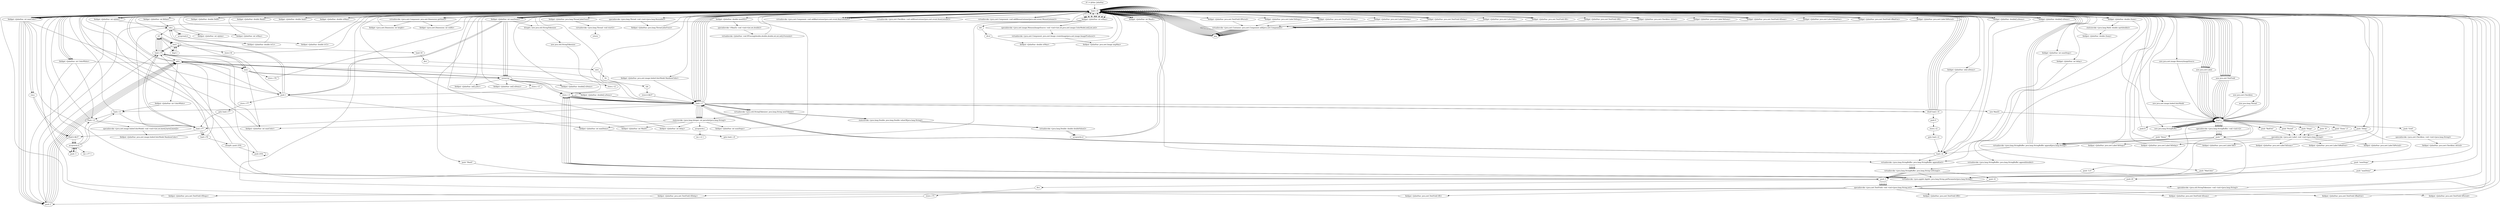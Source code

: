 digraph "" {
    "r0 := @this: JuliaStar"
    "load.r r0"
    "r0 := @this: JuliaStar"->"load.r r0";
    "load.r r0"->"load.r r0";
    "virtualinvoke <java.awt.Component: java.awt.Dimension getSize()>"
    "load.r r0"->"virtualinvoke <java.awt.Component: java.awt.Dimension getSize()>";
    "fieldget <java.awt.Dimension: int height>"
    "virtualinvoke <java.awt.Component: java.awt.Dimension getSize()>"->"fieldget <java.awt.Dimension: int height>";
    "fieldget <java.awt.Dimension: int height>"->"load.r r0";
    "fieldget <JuliaStar: int lbSize>"
    "load.r r0"->"fieldget <JuliaStar: int lbSize>";
    "sub.i"
    "fieldget <JuliaStar: int lbSize>"->"sub.i";
    "fieldput <JuliaStar: int wJulia>"
    "sub.i"->"fieldput <JuliaStar: int wJulia>";
    "fieldput <JuliaStar: int wJulia>"->"load.r r0";
    "load.r r0"->"load.r r0";
    "load.r r0"->"virtualinvoke <java.awt.Component: java.awt.Dimension getSize()>";
    "fieldget <java.awt.Dimension: int width>"
    "virtualinvoke <java.awt.Component: java.awt.Dimension getSize()>"->"fieldget <java.awt.Dimension: int width>";
    "fieldget <java.awt.Dimension: int width>"->"load.r r0";
    "fieldget <JuliaStar: int wJulia>"
    "load.r r0"->"fieldget <JuliaStar: int wJulia>";
    "fieldget <JuliaStar: int wJulia>"->"sub.i";
    "fieldput <JuliaStar: int wMan>"
    "sub.i"->"fieldput <JuliaStar: int wMan>";
    "fieldput <JuliaStar: int wMan>"->"load.r r0";
    "load.r r0"->"load.r r0";
    "load.r r0"->"fieldget <JuliaStar: int wJulia>";
    "fieldget <JuliaStar: int wJulia>"->"load.r r0";
    "load.r r0"->"fieldget <JuliaStar: int wJulia>";
    "push 2"
    "fieldget <JuliaStar: int wJulia>"->"push 2";
    "add.i"
    "push 2"->"add.i";
    "mul.i"
    "add.i"->"mul.i";
    "newarray"
    "mul.i"->"newarray";
    "fieldput <JuliaStar: int[] pArr>"
    "newarray"->"fieldput <JuliaStar: int[] pArr>";
    "fieldput <JuliaStar: int[] pArr>"->"load.r r0";
    "push \"MaxIt\""
    "load.r r0"->"push \"MaxIt\"";
    "virtualinvoke <java.applet.Applet: java.lang.String getParameter(java.lang.String)>"
    "push \"MaxIt\""->"virtualinvoke <java.applet.Applet: java.lang.String getParameter(java.lang.String)>";
    "store.r r1"
    "virtualinvoke <java.applet.Applet: java.lang.String getParameter(java.lang.String)>"->"store.r r1";
    "load.r r1"
    "store.r r1"->"load.r r1";
    "ifnull load.r r0"
    "load.r r1"->"ifnull load.r r0";
    "ifnull load.r r0"->"load.r r0";
    "load.r r0"->"load.r r1";
    "staticinvoke <java.lang.Integer: int parseInt(java.lang.String)>"
    "load.r r1"->"staticinvoke <java.lang.Integer: int parseInt(java.lang.String)>";
    "fieldput <JuliaStar: int MaxIt>"
    "staticinvoke <java.lang.Integer: int parseInt(java.lang.String)>"->"fieldput <JuliaStar: int MaxIt>";
    "fieldput <JuliaStar: int MaxIt>"->"load.r r0";
    "push \"MaxColor\""
    "load.r r0"->"push \"MaxColor\"";
    "push \"MaxColor\""->"virtualinvoke <java.applet.Applet: java.lang.String getParameter(java.lang.String)>";
    "virtualinvoke <java.applet.Applet: java.lang.String getParameter(java.lang.String)>"->"store.r r1";
    "store.r r1"->"load.r r1";
    "load.r r1"->"ifnull load.r r0";
    "ifnull load.r r0"->"load.r r0";
    "load.r r0"->"load.r r1";
    "load.r r1"->"staticinvoke <java.lang.Integer: int parseInt(java.lang.String)>";
    "fieldput <JuliaStar: int maxColor>"
    "staticinvoke <java.lang.Integer: int parseInt(java.lang.String)>"->"fieldput <JuliaStar: int maxColor>";
    "fieldput <JuliaStar: int maxColor>"->"load.r r0";
    "push \"Delay\""
    "load.r r0"->"push \"Delay\"";
    "push \"Delay\""->"virtualinvoke <java.applet.Applet: java.lang.String getParameter(java.lang.String)>";
    "virtualinvoke <java.applet.Applet: java.lang.String getParameter(java.lang.String)>"->"store.r r1";
    "store.r r1"->"load.r r1";
    "load.r r1"->"ifnull load.r r0";
    "ifnull load.r r0"->"load.r r0";
    "load.r r0"->"load.r r1";
    "load.r r1"->"staticinvoke <java.lang.Integer: int parseInt(java.lang.String)>";
    "fieldput <JuliaStar: int delay>"
    "staticinvoke <java.lang.Integer: int parseInt(java.lang.String)>"->"fieldput <JuliaStar: int delay>";
    "fieldput <JuliaStar: int delay>"->"load.r r0";
    "push \"numSteps\""
    "load.r r0"->"push \"numSteps\"";
    "push \"numSteps\""->"virtualinvoke <java.applet.Applet: java.lang.String getParameter(java.lang.String)>";
    "virtualinvoke <java.applet.Applet: java.lang.String getParameter(java.lang.String)>"->"store.r r1";
    "store.r r1"->"load.r r1";
    "load.r r1"->"ifnull load.r r0";
    "ifnull load.r r0"->"load.r r0";
    "load.r r0"->"load.r r1";
    "load.r r1"->"staticinvoke <java.lang.Integer: int parseInt(java.lang.String)>";
    "fieldput <JuliaStar: int numSteps>"
    "staticinvoke <java.lang.Integer: int parseInt(java.lang.String)>"->"fieldput <JuliaStar: int numSteps>";
    "fieldput <JuliaStar: int numSteps>"->"load.r r0";
    "push \"maxDemo\""
    "load.r r0"->"push \"maxDemo\"";
    "push \"maxDemo\""->"virtualinvoke <java.applet.Applet: java.lang.String getParameter(java.lang.String)>";
    "virtualinvoke <java.applet.Applet: java.lang.String getParameter(java.lang.String)>"->"store.r r1";
    "store.r r1"->"load.r r1";
    "load.r r1"->"ifnull load.r r0";
    "ifnull load.r r0"->"load.r r0";
    "load.r r0"->"load.r r1";
    "load.r r1"->"staticinvoke <java.lang.Integer: int parseInt(java.lang.String)>";
    "fieldput <JuliaStar: int maxDemo>"
    "staticinvoke <java.lang.Integer: int parseInt(java.lang.String)>"->"fieldput <JuliaStar: int maxDemo>";
    "goto load.r r0"
    "fieldput <JuliaStar: int maxDemo>"->"goto load.r r0";
    "goto load.r r0"->"load.r r0";
    "load.r r0"->"load.r r0";
    "fieldget <JuliaStar: int maxDemo>"
    "load.r r0"->"fieldget <JuliaStar: int maxDemo>";
    "fieldget <JuliaStar: int maxDemo>"->"newarray";
    "fieldput <JuliaStar: int[] nDemo>"
    "newarray"->"fieldput <JuliaStar: int[] nDemo>";
    "fieldput <JuliaStar: int[] nDemo>"->"load.r r0";
    "load.r r0"->"load.r r0";
    "load.r r0"->"fieldget <JuliaStar: int maxDemo>";
    "fieldget <JuliaStar: int maxDemo>"->"newarray";
    "fieldput <JuliaStar: double[] xDemo>"
    "newarray"->"fieldput <JuliaStar: double[] xDemo>";
    "fieldput <JuliaStar: double[] xDemo>"->"load.r r0";
    "load.r r0"->"load.r r0";
    "load.r r0"->"fieldget <JuliaStar: int maxDemo>";
    "fieldget <JuliaStar: int maxDemo>"->"newarray";
    "fieldput <JuliaStar: double[] yDemo>"
    "newarray"->"fieldput <JuliaStar: double[] yDemo>";
    "fieldput <JuliaStar: double[] yDemo>"->"load.r r1";
    "load.r r1"->"ifnull load.r r0";
    "push 0"
    "ifnull load.r r0"->"push 0";
    "store.i r2"
    "push 0"->"store.i r2";
    "goto load.i r2"
    "store.i r2"->"goto load.i r2";
    "load.i r2"
    "goto load.i r2"->"load.i r2";
    "load.i r2"->"load.r r0";
    "load.r r0"->"fieldget <JuliaStar: int maxDemo>";
    "ifcmplt.i new java.util.StringTokenizer"
    "fieldget <JuliaStar: int maxDemo>"->"ifcmplt.i new java.util.StringTokenizer";
    "ifcmplt.i new java.util.StringTokenizer"->"load.r r0";
    "load.r r0"->"load.r r0";
    "fieldget <JuliaStar: double[] xDemo>"
    "load.r r0"->"fieldget <JuliaStar: double[] xDemo>";
    "fieldget <JuliaStar: double[] xDemo>"->"load.r r0";
    "load.r r0"->"fieldget <JuliaStar: int maxDemo>";
    "push 1"
    "fieldget <JuliaStar: int maxDemo>"->"push 1";
    "push 1"->"sub.i";
    "arrayread.d"
    "sub.i"->"arrayread.d";
    "fieldput <JuliaStar: double trCr>"
    "arrayread.d"->"fieldput <JuliaStar: double trCr>";
    "fieldput <JuliaStar: double trCr>"->"load.r r0";
    "load.r r0"->"load.r r0";
    "fieldget <JuliaStar: double[] yDemo>"
    "load.r r0"->"fieldget <JuliaStar: double[] yDemo>";
    "fieldget <JuliaStar: double[] yDemo>"->"load.r r0";
    "load.r r0"->"fieldget <JuliaStar: int maxDemo>";
    "fieldget <JuliaStar: int maxDemo>"->"push 1";
    "push 1"->"sub.i";
    "sub.i"->"arrayread.d";
    "fieldput <JuliaStar: double trCi>"
    "arrayread.d"->"fieldput <JuliaStar: double trCi>";
    "fieldput <JuliaStar: double trCi>"->"load.r r0";
    "fieldget <JuliaStar: int maxColor>"
    "load.r r0"->"fieldget <JuliaStar: int maxColor>";
    "push 3"
    "fieldget <JuliaStar: int maxColor>"->"push 3";
    "div.i"
    "push 3"->"div.i";
    "store.i i75"
    "div.i"->"store.i i75";
    "store.i i75"->"push 2";
    "load.i i75"
    "push 2"->"load.i i75";
    "load.i i75"->"mul.i";
    "store.i i76"
    "mul.i"->"store.i i76";
    "store.i i76"->"load.r r0";
    "load.r r0"->"push 3";
    "push 3"->"load.i i75";
    "load.i i75"->"mul.i";
    "mul.i"->"fieldput <JuliaStar: int maxColor>";
    "fieldput <JuliaStar: int maxColor>"->"load.i i75";
    "i2l"
    "load.i i75"->"i2l";
    "i2l"->"load.i i75";
    "load.i i75"->"i2l";
    "mul.l"
    "i2l"->"mul.l";
    "mul.l"->"load.i i75";
    "load.i i75"->"i2l";
    "i2l"->"mul.l";
    "mul.l"->"load.i i75";
    "load.i i75"->"i2l";
    "i2l"->"mul.l";
    "store.l l0"
    "mul.l"->"store.l l0";
    "store.l l0"->"load.r r0";
    "load.r r0"->"fieldget <JuliaStar: int maxColor>";
    "fieldget <JuliaStar: int maxColor>"->"push 2";
    "push 2"->"add.i";
    "add.i"->"newarray";
    "newarray"->"store.r r1";
    "store.r r1"->"load.r r0";
    "load.r r0"->"fieldget <JuliaStar: int maxColor>";
    "fieldget <JuliaStar: int maxColor>"->"push 2";
    "push 2"->"add.i";
    "add.i"->"newarray";
    "store.r r2"
    "newarray"->"store.r r2";
    "store.r r2"->"load.r r0";
    "load.r r0"->"fieldget <JuliaStar: int maxColor>";
    "fieldget <JuliaStar: int maxColor>"->"push 2";
    "push 2"->"add.i";
    "add.i"->"newarray";
    "store.r r3"
    "newarray"->"store.r r3";
    "store.r r3"->"push 1";
    "store.i i77"
    "push 1"->"store.i i77";
    "goto load.i i77"
    "store.i i77"->"goto load.i i77";
    "load.i i77"
    "goto load.i i77"->"load.i i77";
    "load.i i76"
    "load.i i77"->"load.i i76";
    "ifcmplt.i push 255L"
    "load.i i76"->"ifcmplt.i push 255L";
    "ifcmplt.i push 255L"->"load.r r0";
    "load.r r0"->"load.r r0";
    "load.r r0"->"fieldget <JuliaStar: int maxColor>";
    "fieldget <JuliaStar: int maxColor>"->"push 1";
    "push 1"->"add.i";
    "fieldput <JuliaStar: int ColorWhite>"
    "add.i"->"fieldput <JuliaStar: int ColorWhite>";
    "load.r r3"
    "fieldput <JuliaStar: int ColorWhite>"->"load.r r3";
    "load.r r3"->"load.r r0";
    "fieldget <JuliaStar: int ColorWhite>"
    "load.r r0"->"fieldget <JuliaStar: int ColorWhite>";
    "load.r r2"
    "fieldget <JuliaStar: int ColorWhite>"->"load.r r2";
    "load.r r2"->"load.r r0";
    "load.r r0"->"fieldget <JuliaStar: int ColorWhite>";
    "fieldget <JuliaStar: int ColorWhite>"->"load.r r1";
    "load.r r1"->"load.r r0";
    "load.r r0"->"fieldget <JuliaStar: int ColorWhite>";
    "push -1"
    "fieldget <JuliaStar: int ColorWhite>"->"push -1";
    "arraywrite.b"
    "push -1"->"arraywrite.b";
    "arraywrite.b"->"push -1";
    "push -1"->"arraywrite.b";
    "arraywrite.b"->"push -1";
    "push -1"->"arraywrite.b";
    "arraywrite.b"->"load.r r0";
    "new java.awt.image.IndexColorModel"
    "load.r r0"->"new java.awt.image.IndexColorModel";
    "dup1.r"
    "new java.awt.image.IndexColorModel"->"dup1.r";
    "push 8"
    "dup1.r"->"push 8";
    "push 8"->"load.r r0";
    "load.r r0"->"fieldget <JuliaStar: int maxColor>";
    "fieldget <JuliaStar: int maxColor>"->"push 2";
    "push 2"->"add.i";
    "add.i"->"load.r r1";
    "load.r r1"->"load.r r3";
    "load.r r3"->"load.r r2";
    "specialinvoke <java.awt.image.IndexColorModel: void <init>(int,int,byte[],byte[],byte[])>"
    "load.r r2"->"specialinvoke <java.awt.image.IndexColorModel: void <init>(int,int,byte[],byte[],byte[])>";
    "fieldput <JuliaStar: java.awt.image.IndexColorModel RainbowColor>"
    "specialinvoke <java.awt.image.IndexColorModel: void <init>(int,int,byte[],byte[],byte[])>"->"fieldput <JuliaStar: java.awt.image.IndexColorModel RainbowColor>";
    "fieldput <JuliaStar: java.awt.image.IndexColorModel RainbowColor>"->"load.r r0";
    "load.r r0"->"load.r r0";
    "fieldget <JuliaStar: double DelR>"
    "load.r r0"->"fieldget <JuliaStar: double DelR>";
    "fieldget <JuliaStar: double DelR>"->"load.r r0";
    "fieldget <JuliaStar: int wMan>"
    "load.r r0"->"fieldget <JuliaStar: int wMan>";
    "i2d"
    "fieldget <JuliaStar: int wMan>"->"i2d";
    "div.d"
    "i2d"->"div.d";
    "fieldput <JuliaStar: double stMan>"
    "div.d"->"fieldput <JuliaStar: double stMan>";
    "fieldput <JuliaStar: double stMan>"->"load.r r0";
    "load.r r0"->"load.r r0";
    "fieldget <JuliaStar: double Rmid>"
    "load.r r0"->"fieldget <JuliaStar: double Rmid>";
    "fieldget <JuliaStar: double Rmid>"->"load.r r0";
    "fieldget <JuliaStar: double Imid>"
    "load.r r0"->"fieldget <JuliaStar: double Imid>";
    "fieldget <JuliaStar: double Imid>"->"load.r r0";
    "fieldget <JuliaStar: double stMan>"
    "load.r r0"->"fieldget <JuliaStar: double stMan>";
    "fieldget <JuliaStar: double stMan>"->"load.r r0";
    "load.r r0"->"fieldget <JuliaStar: int wMan>";
    "fieldget <JuliaStar: int wMan>"->"load.r r0";
    "load.r r0"->"fieldget <JuliaStar: int wMan>";
    "fieldget <JuliaStar: int wMan>"->"load.r r0";
    "load.r r0"->"fieldget <JuliaStar: int wMan>";
    "fieldget <JuliaStar: int wMan>"->"load.r r0";
    "load.r r0"->"fieldget <JuliaStar: int wMan>";
    "fieldget <JuliaStar: int wMan>"->"push 2";
    "push 2"->"add.i";
    "add.i"->"mul.i";
    "mul.i"->"newarray";
    "newarray"->"store.r r1";
    "store.r r1"->"load.r r1";
    "new ManZ2"
    "load.r r1"->"new ManZ2";
    "new ManZ2"->"dup1.r";
    "dup1.r"->"load.r r0";
    "fieldget <JuliaStar: int MaxIt>"
    "load.r r0"->"fieldget <JuliaStar: int MaxIt>";
    "fieldget <JuliaStar: int MaxIt>"->"load.r r0";
    "load.r r0"->"fieldget <JuliaStar: int maxColor>";
    "fieldget <JuliaStar: int maxColor>"->"load.r r0";
    "fieldget <JuliaStar: double maxIZI2>"
    "load.r r0"->"fieldget <JuliaStar: double maxIZI2>";
    "specialinvoke <ManZ2: void <init>(int,int,double)>"
    "fieldget <JuliaStar: double maxIZI2>"->"specialinvoke <ManZ2: void <init>(int,int,double)>";
    "virtualinvoke <JuliaStar: void BTracing(double,double,double,int,int,int[],Formula)>"
    "specialinvoke <ManZ2: void <init>(int,int,double)>"->"virtualinvoke <JuliaStar: void BTracing(double,double,double,int,int,int[],Formula)>";
    "virtualinvoke <JuliaStar: void BTracing(double,double,double,int,int,int[],Formula)>"->"load.r r0";
    "load.r r0"->"load.r r0";
    "new java.awt.image.MemoryImageSource"
    "load.r r0"->"new java.awt.image.MemoryImageSource";
    "new java.awt.image.MemoryImageSource"->"dup1.r";
    "dup1.r"->"load.r r0";
    "load.r r0"->"fieldget <JuliaStar: int wMan>";
    "fieldget <JuliaStar: int wMan>"->"load.r r0";
    "load.r r0"->"fieldget <JuliaStar: int wMan>";
    "fieldget <JuliaStar: int wMan>"->"load.r r0";
    "fieldget <JuliaStar: java.awt.image.IndexColorModel RainbowColor>"
    "load.r r0"->"fieldget <JuliaStar: java.awt.image.IndexColorModel RainbowColor>";
    "fieldget <JuliaStar: java.awt.image.IndexColorModel RainbowColor>"->"load.r r1";
    "load.r r1"->"load.r r0";
    "load.r r0"->"fieldget <JuliaStar: int wMan>";
    "fieldget <JuliaStar: int wMan>"->"load.r r0";
    "load.r r0"->"fieldget <JuliaStar: int wMan>";
    "specialinvoke <java.awt.image.MemoryImageSource: void <init>(int,int,java.awt.image.ColorModel,int[],int,int)>"
    "fieldget <JuliaStar: int wMan>"->"specialinvoke <java.awt.image.MemoryImageSource: void <init>(int,int,java.awt.image.ColorModel,int[],int,int)>";
    "virtualinvoke <java.awt.Component: java.awt.Image createImage(java.awt.image.ImageProducer)>"
    "specialinvoke <java.awt.image.MemoryImageSource: void <init>(int,int,java.awt.image.ColorModel,int[],int,int)>"->"virtualinvoke <java.awt.Component: java.awt.Image createImage(java.awt.image.ImageProducer)>";
    "fieldput <JuliaStar: java.awt.Image imgMan>"
    "virtualinvoke <java.awt.Component: java.awt.Image createImage(java.awt.image.ImageProducer)>"->"fieldput <JuliaStar: java.awt.Image imgMan>";
    "fieldput <JuliaStar: java.awt.Image imgMan>"->"load.r r0";
    "new java.awt.Label"
    "load.r r0"->"new java.awt.Label";
    "new java.awt.Label"->"dup1.r";
    "push \"Steps\""
    "dup1.r"->"push \"Steps\"";
    "specialinvoke <java.awt.Label: void <init>(java.lang.String)>"
    "push \"Steps\""->"specialinvoke <java.awt.Label: void <init>(java.lang.String)>";
    "fieldput <JuliaStar: java.awt.Label lbSteps>"
    "specialinvoke <java.awt.Label: void <init>(java.lang.String)>"->"fieldput <JuliaStar: java.awt.Label lbSteps>";
    "fieldput <JuliaStar: java.awt.Label lbSteps>"->"load.r r0";
    "load.r r0"->"load.r r0";
    "fieldget <JuliaStar: java.awt.Label lbSteps>"
    "load.r r0"->"fieldget <JuliaStar: java.awt.Label lbSteps>";
    "virtualinvoke <java.awt.Container: java.awt.Component add(java.awt.Component)>"
    "fieldget <JuliaStar: java.awt.Label lbSteps>"->"virtualinvoke <java.awt.Container: java.awt.Component add(java.awt.Component)>";
    "pop"
    "virtualinvoke <java.awt.Container: java.awt.Component add(java.awt.Component)>"->"pop";
    "pop"->"load.r r0";
    "new java.awt.TextField"
    "load.r r0"->"new java.awt.TextField";
    "new java.awt.TextField"->"dup1.r";
    "new java.lang.StringBuffer"
    "dup1.r"->"new java.lang.StringBuffer";
    "new java.lang.StringBuffer"->"dup1.r";
    "specialinvoke <java.lang.StringBuffer: void <init>()>"
    "dup1.r"->"specialinvoke <java.lang.StringBuffer: void <init>()>";
    "push \"\""
    "specialinvoke <java.lang.StringBuffer: void <init>()>"->"push \"\"";
    "virtualinvoke <java.lang.StringBuffer: java.lang.StringBuffer append(java.lang.String)>"
    "push \"\""->"virtualinvoke <java.lang.StringBuffer: java.lang.StringBuffer append(java.lang.String)>";
    "virtualinvoke <java.lang.StringBuffer: java.lang.StringBuffer append(java.lang.String)>"->"load.r r0";
    "fieldget <JuliaStar: int numSteps>"
    "load.r r0"->"fieldget <JuliaStar: int numSteps>";
    "virtualinvoke <java.lang.StringBuffer: java.lang.StringBuffer append(int)>"
    "fieldget <JuliaStar: int numSteps>"->"virtualinvoke <java.lang.StringBuffer: java.lang.StringBuffer append(int)>";
    "virtualinvoke <java.lang.StringBuffer: java.lang.String toString()>"
    "virtualinvoke <java.lang.StringBuffer: java.lang.StringBuffer append(int)>"->"virtualinvoke <java.lang.StringBuffer: java.lang.String toString()>";
    "virtualinvoke <java.lang.StringBuffer: java.lang.String toString()>"->"push 3";
    "specialinvoke <java.awt.TextField: void <init>(java.lang.String,int)>"
    "push 3"->"specialinvoke <java.awt.TextField: void <init>(java.lang.String,int)>";
    "fieldput <JuliaStar: java.awt.TextField tfSteps>"
    "specialinvoke <java.awt.TextField: void <init>(java.lang.String,int)>"->"fieldput <JuliaStar: java.awt.TextField tfSteps>";
    "fieldput <JuliaStar: java.awt.TextField tfSteps>"->"load.r r0";
    "load.r r0"->"load.r r0";
    "fieldget <JuliaStar: java.awt.TextField tfSteps>"
    "load.r r0"->"fieldget <JuliaStar: java.awt.TextField tfSteps>";
    "fieldget <JuliaStar: java.awt.TextField tfSteps>"->"virtualinvoke <java.awt.Container: java.awt.Component add(java.awt.Component)>";
    "virtualinvoke <java.awt.Container: java.awt.Component add(java.awt.Component)>"->"pop";
    "pop"->"load.r r0";
    "load.r r0"->"new java.awt.Label";
    "new java.awt.Label"->"dup1.r";
    "dup1.r"->"push \"Delay\"";
    "push \"Delay\""->"specialinvoke <java.awt.Label: void <init>(java.lang.String)>";
    "fieldput <JuliaStar: java.awt.Label lbDelay>"
    "specialinvoke <java.awt.Label: void <init>(java.lang.String)>"->"fieldput <JuliaStar: java.awt.Label lbDelay>";
    "fieldput <JuliaStar: java.awt.Label lbDelay>"->"load.r r0";
    "load.r r0"->"load.r r0";
    "fieldget <JuliaStar: java.awt.Label lbDelay>"
    "load.r r0"->"fieldget <JuliaStar: java.awt.Label lbDelay>";
    "fieldget <JuliaStar: java.awt.Label lbDelay>"->"virtualinvoke <java.awt.Container: java.awt.Component add(java.awt.Component)>";
    "virtualinvoke <java.awt.Container: java.awt.Component add(java.awt.Component)>"->"pop";
    "pop"->"load.r r0";
    "load.r r0"->"new java.awt.TextField";
    "new java.awt.TextField"->"dup1.r";
    "dup1.r"->"new java.lang.StringBuffer";
    "new java.lang.StringBuffer"->"dup1.r";
    "dup1.r"->"specialinvoke <java.lang.StringBuffer: void <init>()>";
    "specialinvoke <java.lang.StringBuffer: void <init>()>"->"push \"\"";
    "push \"\""->"virtualinvoke <java.lang.StringBuffer: java.lang.StringBuffer append(java.lang.String)>";
    "virtualinvoke <java.lang.StringBuffer: java.lang.StringBuffer append(java.lang.String)>"->"load.r r0";
    "fieldget <JuliaStar: int delay>"
    "load.r r0"->"fieldget <JuliaStar: int delay>";
    "fieldget <JuliaStar: int delay>"->"virtualinvoke <java.lang.StringBuffer: java.lang.StringBuffer append(int)>";
    "virtualinvoke <java.lang.StringBuffer: java.lang.StringBuffer append(int)>"->"virtualinvoke <java.lang.StringBuffer: java.lang.String toString()>";
    "virtualinvoke <java.lang.StringBuffer: java.lang.String toString()>"->"push 3";
    "push 3"->"specialinvoke <java.awt.TextField: void <init>(java.lang.String,int)>";
    "fieldput <JuliaStar: java.awt.TextField tfDelay>"
    "specialinvoke <java.awt.TextField: void <init>(java.lang.String,int)>"->"fieldput <JuliaStar: java.awt.TextField tfDelay>";
    "fieldput <JuliaStar: java.awt.TextField tfDelay>"->"load.r r0";
    "load.r r0"->"load.r r0";
    "fieldget <JuliaStar: java.awt.TextField tfDelay>"
    "load.r r0"->"fieldget <JuliaStar: java.awt.TextField tfDelay>";
    "fieldget <JuliaStar: java.awt.TextField tfDelay>"->"virtualinvoke <java.awt.Container: java.awt.Component add(java.awt.Component)>";
    "virtualinvoke <java.awt.Container: java.awt.Component add(java.awt.Component)>"->"pop";
    "pop"->"load.r r0";
    "load.r r0"->"new java.awt.Label";
    "new java.awt.Label"->"dup1.r";
    "push \"It\""
    "dup1.r"->"push \"It\"";
    "push \"It\""->"specialinvoke <java.awt.Label: void <init>(java.lang.String)>";
    "fieldput <JuliaStar: java.awt.Label lbIt>"
    "specialinvoke <java.awt.Label: void <init>(java.lang.String)>"->"fieldput <JuliaStar: java.awt.Label lbIt>";
    "fieldput <JuliaStar: java.awt.Label lbIt>"->"load.r r0";
    "load.r r0"->"load.r r0";
    "fieldget <JuliaStar: java.awt.Label lbIt>"
    "load.r r0"->"fieldget <JuliaStar: java.awt.Label lbIt>";
    "fieldget <JuliaStar: java.awt.Label lbIt>"->"virtualinvoke <java.awt.Container: java.awt.Component add(java.awt.Component)>";
    "virtualinvoke <java.awt.Container: java.awt.Component add(java.awt.Component)>"->"pop";
    "pop"->"load.r r0";
    "load.r r0"->"new java.awt.TextField";
    "new java.awt.TextField"->"dup1.r";
    "dup1.r"->"new java.lang.StringBuffer";
    "new java.lang.StringBuffer"->"dup1.r";
    "dup1.r"->"specialinvoke <java.lang.StringBuffer: void <init>()>";
    "specialinvoke <java.lang.StringBuffer: void <init>()>"->"push \"\"";
    "push \"\""->"virtualinvoke <java.lang.StringBuffer: java.lang.StringBuffer append(java.lang.String)>";
    "virtualinvoke <java.lang.StringBuffer: java.lang.StringBuffer append(java.lang.String)>"->"load.r r0";
    "load.r r0"->"fieldget <JuliaStar: int MaxIt>";
    "fieldget <JuliaStar: int MaxIt>"->"virtualinvoke <java.lang.StringBuffer: java.lang.StringBuffer append(int)>";
    "virtualinvoke <java.lang.StringBuffer: java.lang.StringBuffer append(int)>"->"virtualinvoke <java.lang.StringBuffer: java.lang.String toString()>";
    "virtualinvoke <java.lang.StringBuffer: java.lang.String toString()>"->"push 3";
    "push 3"->"specialinvoke <java.awt.TextField: void <init>(java.lang.String,int)>";
    "fieldput <JuliaStar: java.awt.TextField tfIt>"
    "specialinvoke <java.awt.TextField: void <init>(java.lang.String,int)>"->"fieldput <JuliaStar: java.awt.TextField tfIt>";
    "fieldput <JuliaStar: java.awt.TextField tfIt>"->"load.r r0";
    "load.r r0"->"load.r r0";
    "fieldget <JuliaStar: java.awt.TextField tfIt>"
    "load.r r0"->"fieldget <JuliaStar: java.awt.TextField tfIt>";
    "fieldget <JuliaStar: java.awt.TextField tfIt>"->"virtualinvoke <java.awt.Container: java.awt.Component add(java.awt.Component)>";
    "virtualinvoke <java.awt.Container: java.awt.Component add(java.awt.Component)>"->"pop";
    "pop"->"load.r r0";
    "load.r r0"->"new java.awt.TextField";
    "new java.awt.TextField"->"dup1.r";
    "dup1.r"->"push \"\"";
    "push 20"
    "push \"\""->"push 20";
    "push 20"->"specialinvoke <java.awt.TextField: void <init>(java.lang.String,int)>";
    "fieldput <JuliaStar: java.awt.TextField tfRI>"
    "specialinvoke <java.awt.TextField: void <init>(java.lang.String,int)>"->"fieldput <JuliaStar: java.awt.TextField tfRI>";
    "fieldput <JuliaStar: java.awt.TextField tfRI>"->"load.r r0";
    "load.r r0"->"load.r r0";
    "fieldget <JuliaStar: java.awt.TextField tfRI>"
    "load.r r0"->"fieldget <JuliaStar: java.awt.TextField tfRI>";
    "fieldget <JuliaStar: java.awt.TextField tfRI>"->"virtualinvoke <java.awt.Container: java.awt.Component add(java.awt.Component)>";
    "virtualinvoke <java.awt.Container: java.awt.Component add(java.awt.Component)>"->"pop";
    "pop"->"load.r r0";
    "new java.awt.Checkbox"
    "load.r r0"->"new java.awt.Checkbox";
    "new java.awt.Checkbox"->"dup1.r";
    "push \"Grid\""
    "dup1.r"->"push \"Grid\"";
    "specialinvoke <java.awt.Checkbox: void <init>(java.lang.String)>"
    "push \"Grid\""->"specialinvoke <java.awt.Checkbox: void <init>(java.lang.String)>";
    "fieldput <JuliaStar: java.awt.Checkbox cbGrid>"
    "specialinvoke <java.awt.Checkbox: void <init>(java.lang.String)>"->"fieldput <JuliaStar: java.awt.Checkbox cbGrid>";
    "fieldput <JuliaStar: java.awt.Checkbox cbGrid>"->"load.r r0";
    "load.r r0"->"load.r r0";
    "fieldget <JuliaStar: java.awt.Checkbox cbGrid>"
    "load.r r0"->"fieldget <JuliaStar: java.awt.Checkbox cbGrid>";
    "fieldget <JuliaStar: java.awt.Checkbox cbGrid>"->"virtualinvoke <java.awt.Container: java.awt.Component add(java.awt.Component)>";
    "virtualinvoke <java.awt.Container: java.awt.Component add(java.awt.Component)>"->"pop";
    "pop"->"load.r r0";
    "load.r r0"->"new java.awt.Label";
    "new java.awt.Label"->"dup1.r";
    "push \"Zoom^2\""
    "dup1.r"->"push \"Zoom^2\"";
    "push \"Zoom^2\""->"specialinvoke <java.awt.Label: void <init>(java.lang.String)>";
    "fieldput <JuliaStar: java.awt.Label lbZoom>"
    "specialinvoke <java.awt.Label: void <init>(java.lang.String)>"->"fieldput <JuliaStar: java.awt.Label lbZoom>";
    "fieldput <JuliaStar: java.awt.Label lbZoom>"->"load.r r0";
    "load.r r0"->"load.r r0";
    "fieldget <JuliaStar: java.awt.Label lbZoom>"
    "load.r r0"->"fieldget <JuliaStar: java.awt.Label lbZoom>";
    "fieldget <JuliaStar: java.awt.Label lbZoom>"->"virtualinvoke <java.awt.Container: java.awt.Component add(java.awt.Component)>";
    "virtualinvoke <java.awt.Container: java.awt.Component add(java.awt.Component)>"->"pop";
    "pop"->"load.r r0";
    "load.r r0"->"new java.awt.TextField";
    "new java.awt.TextField"->"dup1.r";
    "dup1.r"->"new java.lang.StringBuffer";
    "new java.lang.StringBuffer"->"dup1.r";
    "dup1.r"->"specialinvoke <java.lang.StringBuffer: void <init>()>";
    "specialinvoke <java.lang.StringBuffer: void <init>()>"->"push \"\"";
    "push \"\""->"virtualinvoke <java.lang.StringBuffer: java.lang.StringBuffer append(java.lang.String)>";
    "virtualinvoke <java.lang.StringBuffer: java.lang.StringBuffer append(java.lang.String)>"->"load.r r0";
    "fieldget <JuliaStar: double Zoom>"
    "load.r r0"->"fieldget <JuliaStar: double Zoom>";
    "virtualinvoke <java.lang.StringBuffer: java.lang.StringBuffer append(double)>"
    "fieldget <JuliaStar: double Zoom>"->"virtualinvoke <java.lang.StringBuffer: java.lang.StringBuffer append(double)>";
    "virtualinvoke <java.lang.StringBuffer: java.lang.StringBuffer append(double)>"->"virtualinvoke <java.lang.StringBuffer: java.lang.String toString()>";
    "push 10"
    "virtualinvoke <java.lang.StringBuffer: java.lang.String toString()>"->"push 10";
    "push 10"->"specialinvoke <java.awt.TextField: void <init>(java.lang.String,int)>";
    "fieldput <JuliaStar: java.awt.TextField tfZoom>"
    "specialinvoke <java.awt.TextField: void <init>(java.lang.String,int)>"->"fieldput <JuliaStar: java.awt.TextField tfZoom>";
    "fieldput <JuliaStar: java.awt.TextField tfZoom>"->"load.r r0";
    "load.r r0"->"load.r r0";
    "fieldget <JuliaStar: java.awt.TextField tfZoom>"
    "load.r r0"->"fieldget <JuliaStar: java.awt.TextField tfZoom>";
    "fieldget <JuliaStar: java.awt.TextField tfZoom>"->"virtualinvoke <java.awt.Container: java.awt.Component add(java.awt.Component)>";
    "virtualinvoke <java.awt.Container: java.awt.Component add(java.awt.Component)>"->"pop";
    "pop"->"load.r r0";
    "load.r r0"->"load.r r0";
    "load.r r0"->"fieldget <JuliaStar: double Zoom>";
    "staticinvoke <java.lang.Math: double sqrt(double)>"
    "fieldget <JuliaStar: double Zoom>"->"staticinvoke <java.lang.Math: double sqrt(double)>";
    "fieldput <JuliaStar: double Zoom>"
    "staticinvoke <java.lang.Math: double sqrt(double)>"->"fieldput <JuliaStar: double Zoom>";
    "fieldput <JuliaStar: double Zoom>"->"load.r r0";
    "load.r r0"->"new java.awt.Label";
    "new java.awt.Label"->"dup1.r";
    "push \"BailOut\""
    "dup1.r"->"push \"BailOut\"";
    "push \"BailOut\""->"specialinvoke <java.awt.Label: void <init>(java.lang.String)>";
    "fieldput <JuliaStar: java.awt.Label lbBailOut>"
    "specialinvoke <java.awt.Label: void <init>(java.lang.String)>"->"fieldput <JuliaStar: java.awt.Label lbBailOut>";
    "fieldput <JuliaStar: java.awt.Label lbBailOut>"->"load.r r0";
    "load.r r0"->"load.r r0";
    "fieldget <JuliaStar: java.awt.Label lbBailOut>"
    "load.r r0"->"fieldget <JuliaStar: java.awt.Label lbBailOut>";
    "fieldget <JuliaStar: java.awt.Label lbBailOut>"->"virtualinvoke <java.awt.Container: java.awt.Component add(java.awt.Component)>";
    "virtualinvoke <java.awt.Container: java.awt.Component add(java.awt.Component)>"->"pop";
    "pop"->"load.r r0";
    "load.r r0"->"new java.awt.TextField";
    "new java.awt.TextField"->"dup1.r";
    "push \"2.0\""
    "dup1.r"->"push \"2.0\"";
    "push \"2.0\""->"push 3";
    "push 3"->"specialinvoke <java.awt.TextField: void <init>(java.lang.String,int)>";
    "fieldput <JuliaStar: java.awt.TextField tfBailOut>"
    "specialinvoke <java.awt.TextField: void <init>(java.lang.String,int)>"->"fieldput <JuliaStar: java.awt.TextField tfBailOut>";
    "fieldput <JuliaStar: java.awt.TextField tfBailOut>"->"load.r r0";
    "load.r r0"->"load.r r0";
    "fieldget <JuliaStar: java.awt.TextField tfBailOut>"
    "load.r r0"->"fieldget <JuliaStar: java.awt.TextField tfBailOut>";
    "fieldget <JuliaStar: java.awt.TextField tfBailOut>"->"virtualinvoke <java.awt.Container: java.awt.Component add(java.awt.Component)>";
    "virtualinvoke <java.awt.Container: java.awt.Component add(java.awt.Component)>"->"pop";
    "pop"->"load.r r0";
    "load.r r0"->"new java.awt.Label";
    "new java.awt.Label"->"dup1.r";
    "push \"Period\""
    "dup1.r"->"push \"Period\"";
    "push \"Period\""->"specialinvoke <java.awt.Label: void <init>(java.lang.String)>";
    "fieldput <JuliaStar: java.awt.Label lbPeriod>"
    "specialinvoke <java.awt.Label: void <init>(java.lang.String)>"->"fieldput <JuliaStar: java.awt.Label lbPeriod>";
    "fieldput <JuliaStar: java.awt.Label lbPeriod>"->"load.r r0";
    "load.r r0"->"load.r r0";
    "fieldget <JuliaStar: java.awt.Label lbPeriod>"
    "load.r r0"->"fieldget <JuliaStar: java.awt.Label lbPeriod>";
    "fieldget <JuliaStar: java.awt.Label lbPeriod>"->"virtualinvoke <java.awt.Container: java.awt.Component add(java.awt.Component)>";
    "virtualinvoke <java.awt.Container: java.awt.Component add(java.awt.Component)>"->"pop";
    "pop"->"load.r r0";
    "load.r r0"->"new java.awt.TextField";
    "new java.awt.TextField"->"dup1.r";
    "dup1.r"->"push \"\"";
    "push \"\""->"push 3";
    "push 3"->"specialinvoke <java.awt.TextField: void <init>(java.lang.String,int)>";
    "fieldput <JuliaStar: java.awt.TextField tfPeriod>"
    "specialinvoke <java.awt.TextField: void <init>(java.lang.String,int)>"->"fieldput <JuliaStar: java.awt.TextField tfPeriod>";
    "fieldput <JuliaStar: java.awt.TextField tfPeriod>"->"load.r r0";
    "load.r r0"->"load.r r0";
    "fieldget <JuliaStar: java.awt.TextField tfPeriod>"
    "load.r r0"->"fieldget <JuliaStar: java.awt.TextField tfPeriod>";
    "fieldget <JuliaStar: java.awt.TextField tfPeriod>"->"virtualinvoke <java.awt.Container: java.awt.Component add(java.awt.Component)>";
    "virtualinvoke <java.awt.Container: java.awt.Component add(java.awt.Component)>"->"pop";
    "pop"->"load.r r0";
    "load.r r0"->"fieldget <JuliaStar: java.awt.TextField tfSteps>";
    "fieldget <JuliaStar: java.awt.TextField tfSteps>"->"load.r r0";
    "virtualinvoke <java.awt.Component: void addKeyListener(java.awt.event.KeyListener)>"
    "load.r r0"->"virtualinvoke <java.awt.Component: void addKeyListener(java.awt.event.KeyListener)>";
    "virtualinvoke <java.awt.Component: void addKeyListener(java.awt.event.KeyListener)>"->"load.r r0";
    "load.r r0"->"fieldget <JuliaStar: java.awt.TextField tfDelay>";
    "fieldget <JuliaStar: java.awt.TextField tfDelay>"->"load.r r0";
    "load.r r0"->"virtualinvoke <java.awt.Component: void addKeyListener(java.awt.event.KeyListener)>";
    "virtualinvoke <java.awt.Component: void addKeyListener(java.awt.event.KeyListener)>"->"load.r r0";
    "load.r r0"->"fieldget <JuliaStar: java.awt.TextField tfZoom>";
    "fieldget <JuliaStar: java.awt.TextField tfZoom>"->"load.r r0";
    "load.r r0"->"virtualinvoke <java.awt.Component: void addKeyListener(java.awt.event.KeyListener)>";
    "virtualinvoke <java.awt.Component: void addKeyListener(java.awt.event.KeyListener)>"->"load.r r0";
    "load.r r0"->"fieldget <JuliaStar: java.awt.TextField tfBailOut>";
    "fieldget <JuliaStar: java.awt.TextField tfBailOut>"->"load.r r0";
    "load.r r0"->"virtualinvoke <java.awt.Component: void addKeyListener(java.awt.event.KeyListener)>";
    "virtualinvoke <java.awt.Component: void addKeyListener(java.awt.event.KeyListener)>"->"load.r r0";
    "load.r r0"->"fieldget <JuliaStar: java.awt.TextField tfIt>";
    "fieldget <JuliaStar: java.awt.TextField tfIt>"->"load.r r0";
    "load.r r0"->"virtualinvoke <java.awt.Component: void addKeyListener(java.awt.event.KeyListener)>";
    "virtualinvoke <java.awt.Component: void addKeyListener(java.awt.event.KeyListener)>"->"load.r r0";
    "load.r r0"->"fieldget <JuliaStar: java.awt.Checkbox cbGrid>";
    "fieldget <JuliaStar: java.awt.Checkbox cbGrid>"->"load.r r0";
    "virtualinvoke <java.awt.Checkbox: void addItemListener(java.awt.event.ItemListener)>"
    "load.r r0"->"virtualinvoke <java.awt.Checkbox: void addItemListener(java.awt.event.ItemListener)>";
    "virtualinvoke <java.awt.Checkbox: void addItemListener(java.awt.event.ItemListener)>"->"load.r r0";
    "load.r r0"->"load.r r0";
    "virtualinvoke <java.awt.Component: void addMouseListener(java.awt.event.MouseListener)>"
    "load.r r0"->"virtualinvoke <java.awt.Component: void addMouseListener(java.awt.event.MouseListener)>";
    "virtualinvoke <java.awt.Component: void addMouseListener(java.awt.event.MouseListener)>"->"load.r r0";
    "new java.lang.Thread"
    "load.r r0"->"new java.lang.Thread";
    "new java.lang.Thread"->"dup1.r";
    "dup1.r"->"load.r r0";
    "specialinvoke <java.lang.Thread: void <init>(java.lang.Runnable)>"
    "load.r r0"->"specialinvoke <java.lang.Thread: void <init>(java.lang.Runnable)>";
    "fieldput <JuliaStar: java.lang.Thread JuliaTrace>"
    "specialinvoke <java.lang.Thread: void <init>(java.lang.Runnable)>"->"fieldput <JuliaStar: java.lang.Thread JuliaTrace>";
    "fieldput <JuliaStar: java.lang.Thread JuliaTrace>"->"load.r r0";
    "fieldget <JuliaStar: java.lang.Thread JuliaTrace>"
    "load.r r0"->"fieldget <JuliaStar: java.lang.Thread JuliaTrace>";
    "virtualinvoke <java.lang.Thread: void start()>"
    "fieldget <JuliaStar: java.lang.Thread JuliaTrace>"->"virtualinvoke <java.lang.Thread: void start()>";
    "return"
    "virtualinvoke <java.lang.Thread: void start()>"->"return";
    "push 255L"
    "ifcmplt.i push 255L"->"push 255L";
    "push 255L"->"push 255L";
    "push 255L"->"load.i i75";
    "load.i i75"->"load.i i77";
    "load.i i77"->"sub.i";
    "sub.i"->"i2l";
    "dup1.l"
    "i2l"->"dup1.l";
    "dup1.l"->"mul.l";
    "mul.l"->"dup1.l";
    "dup1.l"->"mul.l";
    "mul.l"->"mul.l";
    "load.l l0"
    "mul.l"->"load.l l0";
    "div.l"
    "load.l l0"->"div.l";
    "sub.l"
    "div.l"->"sub.l";
    "l2i"
    "sub.l"->"l2i";
    "i2b"
    "l2i"->"i2b";
    "store.b $b37"
    "i2b"->"store.b $b37";
    "store.b $b37"->"load.r r1";
    "load.r r1"->"load.i i77";
    "load.i i77"->"load.i i76";
    "load.i i76"->"add.i";
    "add.i"->"load.r r0";
    "load.r r0"->"fieldget <JuliaStar: int maxColor>";
    "rem.i"
    "fieldget <JuliaStar: int maxColor>"->"rem.i";
    "load.b $b37"
    "rem.i"->"load.b $b37";
    "load.b $b37"->"arraywrite.b";
    "arraywrite.b"->"load.r r2";
    "load.r r2"->"load.i i77";
    "load.i i77"->"load.i i75";
    "load.i i75"->"add.i";
    "add.i"->"load.r r0";
    "load.r r0"->"fieldget <JuliaStar: int maxColor>";
    "fieldget <JuliaStar: int maxColor>"->"rem.i";
    "rem.i"->"load.b $b37";
    "load.b $b37"->"arraywrite.b";
    "arraywrite.b"->"load.r r3";
    "load.r r3"->"load.i i77";
    "load.i i77"->"load.b $b37";
    "load.b $b37"->"arraywrite.b";
    "inc.i i77 1"
    "arraywrite.b"->"inc.i i77 1";
    "new java.util.StringTokenizer"
    "ifcmplt.i new java.util.StringTokenizer"->"new java.util.StringTokenizer";
    "new java.util.StringTokenizer"->"store.r r1";
    "store.r r1"->"load.r r1";
    "load.r r1"->"load.r r0";
    "load.r r0"->"new java.lang.StringBuffer";
    "new java.lang.StringBuffer"->"dup1.r";
    "dup1.r"->"specialinvoke <java.lang.StringBuffer: void <init>()>";
    "push \"Demo\""
    "specialinvoke <java.lang.StringBuffer: void <init>()>"->"push \"Demo\"";
    "push \"Demo\""->"virtualinvoke <java.lang.StringBuffer: java.lang.StringBuffer append(java.lang.String)>";
    "virtualinvoke <java.lang.StringBuffer: java.lang.StringBuffer append(java.lang.String)>"->"load.i r2";
    "load.i r2"->"virtualinvoke <java.lang.StringBuffer: java.lang.StringBuffer append(int)>";
    "virtualinvoke <java.lang.StringBuffer: java.lang.StringBuffer append(int)>"->"virtualinvoke <java.lang.StringBuffer: java.lang.String toString()>";
    "virtualinvoke <java.lang.StringBuffer: java.lang.String toString()>"->"virtualinvoke <java.applet.Applet: java.lang.String getParameter(java.lang.String)>";
    "specialinvoke <java.util.StringTokenizer: void <init>(java.lang.String)>"
    "virtualinvoke <java.applet.Applet: java.lang.String getParameter(java.lang.String)>"->"specialinvoke <java.util.StringTokenizer: void <init>(java.lang.String)>";
    "specialinvoke <java.util.StringTokenizer: void <init>(java.lang.String)>"->"load.r r0";
    "load.r r0"->"fieldget <JuliaStar: double[] xDemo>";
    "fieldget <JuliaStar: double[] xDemo>"->"load.i r2";
    "load.i r2"->"load.r r1";
    "virtualinvoke <java.util.StringTokenizer: java.lang.String nextToken()>"
    "load.r r1"->"virtualinvoke <java.util.StringTokenizer: java.lang.String nextToken()>";
    "staticinvoke <java.lang.Double: java.lang.Double valueOf(java.lang.String)>"
    "virtualinvoke <java.util.StringTokenizer: java.lang.String nextToken()>"->"staticinvoke <java.lang.Double: java.lang.Double valueOf(java.lang.String)>";
    "virtualinvoke <java.lang.Double: double doubleValue()>"
    "staticinvoke <java.lang.Double: java.lang.Double valueOf(java.lang.String)>"->"virtualinvoke <java.lang.Double: double doubleValue()>";
    "arraywrite.d"
    "virtualinvoke <java.lang.Double: double doubleValue()>"->"arraywrite.d";
    "arraywrite.d"->"load.r r0";
    "load.r r0"->"fieldget <JuliaStar: double[] yDemo>";
    "fieldget <JuliaStar: double[] yDemo>"->"load.i r2";
    "load.i r2"->"load.r r1";
    "load.r r1"->"virtualinvoke <java.util.StringTokenizer: java.lang.String nextToken()>";
    "virtualinvoke <java.util.StringTokenizer: java.lang.String nextToken()>"->"staticinvoke <java.lang.Double: java.lang.Double valueOf(java.lang.String)>";
    "staticinvoke <java.lang.Double: java.lang.Double valueOf(java.lang.String)>"->"virtualinvoke <java.lang.Double: double doubleValue()>";
    "virtualinvoke <java.lang.Double: double doubleValue()>"->"arraywrite.d";
    "arraywrite.d"->"load.r r0";
    "fieldget <JuliaStar: int[] nDemo>"
    "load.r r0"->"fieldget <JuliaStar: int[] nDemo>";
    "fieldget <JuliaStar: int[] nDemo>"->"load.i r2";
    "load.i r2"->"load.r r1";
    "load.r r1"->"virtualinvoke <java.util.StringTokenizer: java.lang.String nextToken()>";
    "virtualinvoke <java.util.StringTokenizer: java.lang.String nextToken()>"->"staticinvoke <java.lang.Integer: int parseInt(java.lang.String)>";
    "arraywrite.i"
    "staticinvoke <java.lang.Integer: int parseInt(java.lang.String)>"->"arraywrite.i";
    "inc.i r2 1"
    "arraywrite.i"->"inc.i r2 1";
    "ifnull load.r r0"->"load.r r0";
    "load.r r0"->"push 1";
    "push 1"->"fieldput <JuliaStar: int maxDemo>";
}
